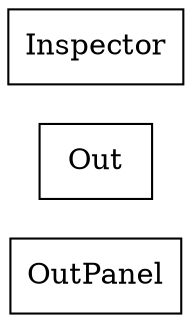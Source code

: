 strict digraph class_diagram {
  rankdir=LR;
  TypeOutPanel[
    label="OutPanel",
    URL="OutPanel.html",
    tooltip="com.sekati.log.OutPanel",
    shape="record"
  ];
  TypeOut[
    label="Out",
    URL="Out.html",
    tooltip="com.sekati.log.Out",
    shape="record"
  ];
  TypeInspector[
    label="Inspector",
    URL="Inspector.html",
    tooltip="com.sekati.log.Inspector",
    shape="record"
  ];
}
